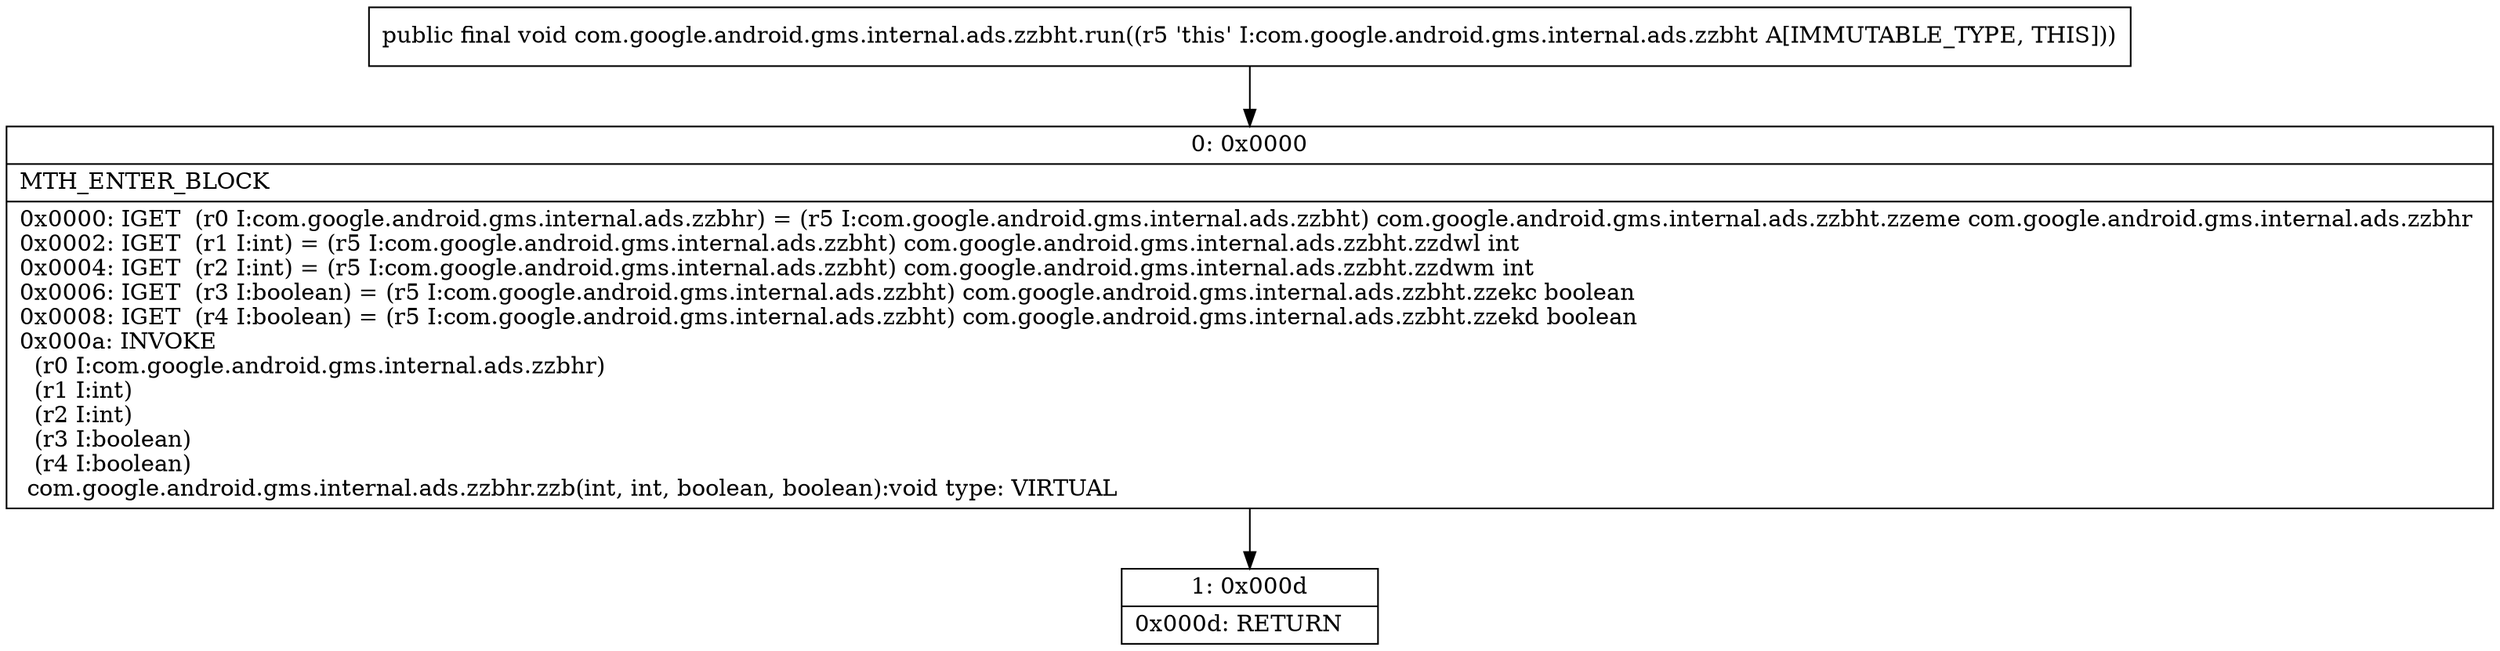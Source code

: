 digraph "CFG forcom.google.android.gms.internal.ads.zzbht.run()V" {
Node_0 [shape=record,label="{0\:\ 0x0000|MTH_ENTER_BLOCK\l|0x0000: IGET  (r0 I:com.google.android.gms.internal.ads.zzbhr) = (r5 I:com.google.android.gms.internal.ads.zzbht) com.google.android.gms.internal.ads.zzbht.zzeme com.google.android.gms.internal.ads.zzbhr \l0x0002: IGET  (r1 I:int) = (r5 I:com.google.android.gms.internal.ads.zzbht) com.google.android.gms.internal.ads.zzbht.zzdwl int \l0x0004: IGET  (r2 I:int) = (r5 I:com.google.android.gms.internal.ads.zzbht) com.google.android.gms.internal.ads.zzbht.zzdwm int \l0x0006: IGET  (r3 I:boolean) = (r5 I:com.google.android.gms.internal.ads.zzbht) com.google.android.gms.internal.ads.zzbht.zzekc boolean \l0x0008: IGET  (r4 I:boolean) = (r5 I:com.google.android.gms.internal.ads.zzbht) com.google.android.gms.internal.ads.zzbht.zzekd boolean \l0x000a: INVOKE  \l  (r0 I:com.google.android.gms.internal.ads.zzbhr)\l  (r1 I:int)\l  (r2 I:int)\l  (r3 I:boolean)\l  (r4 I:boolean)\l com.google.android.gms.internal.ads.zzbhr.zzb(int, int, boolean, boolean):void type: VIRTUAL \l}"];
Node_1 [shape=record,label="{1\:\ 0x000d|0x000d: RETURN   \l}"];
MethodNode[shape=record,label="{public final void com.google.android.gms.internal.ads.zzbht.run((r5 'this' I:com.google.android.gms.internal.ads.zzbht A[IMMUTABLE_TYPE, THIS])) }"];
MethodNode -> Node_0;
Node_0 -> Node_1;
}

